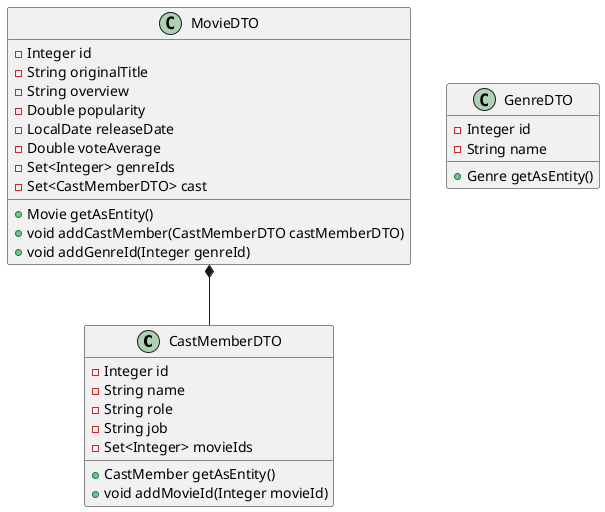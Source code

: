 @startuml
'https://plantuml.com/class-diagram

class CastMemberDTO {
    - Integer id
    - String name
    - String role
    - String job
    - Set<Integer> movieIds

    + CastMember getAsEntity()
    + void addMovieId(Integer movieId)
}

class GenreDTO {
    - Integer id
    - String name

    + Genre getAsEntity()
}

class MovieDTO {
    - Integer id
    - String originalTitle
    - String overview
    - Double popularity
    - LocalDate releaseDate
    - Double voteAverage
    - Set<Integer> genreIds
    - Set<CastMemberDTO> cast

    + Movie getAsEntity()
    + void addCastMember(CastMemberDTO castMemberDTO)
    + void addGenreId(Integer genreId)
}

MovieDTO *-- CastMemberDTO

@enduml